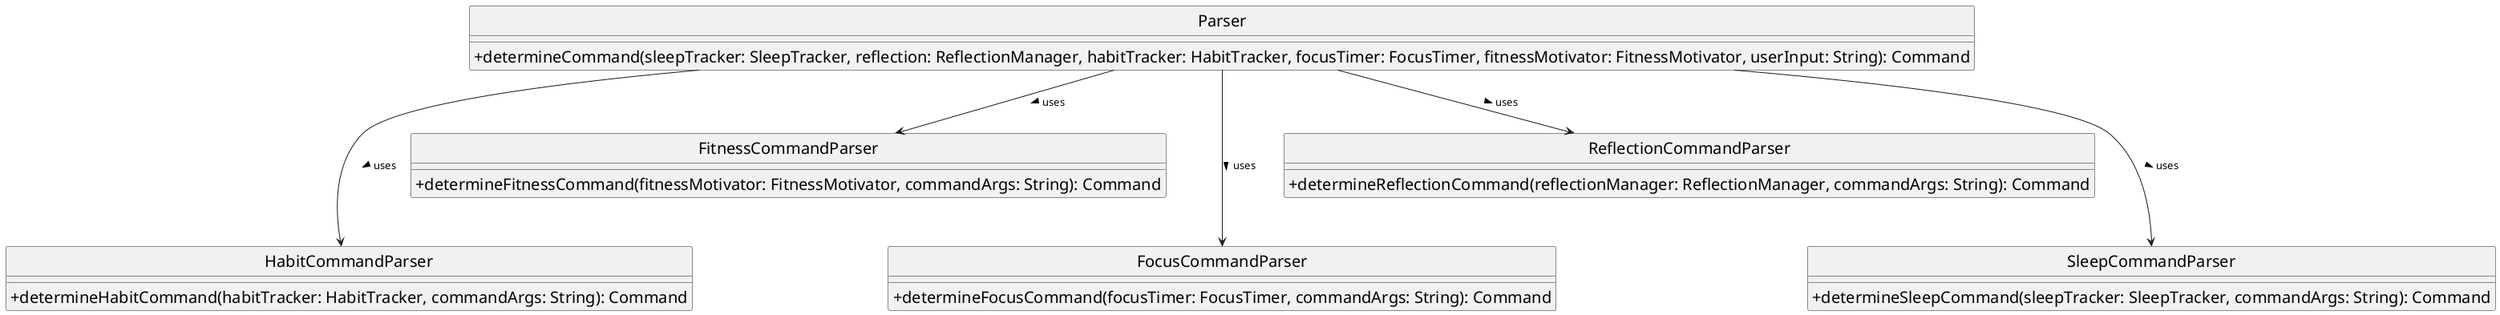 

@startuml

skinparam NoteFontSize 20

skinparam class {
    FontSize 20
    AttributeFontSize 20
    MethodFontSize 20
}

skinparam classAttributeIconSize 0
hide circle

class Parser {
    + determineCommand(sleepTracker: SleepTracker, reflection: ReflectionManager, habitTracker: HabitTracker, focusTimer: FocusTimer, fitnessMotivator: FitnessMotivator, userInput: String): Command
}

class HabitCommandParser {
    + determineHabitCommand(habitTracker: HabitTracker, commandArgs: String): Command
}

class FitnessCommandParser {
    + determineFitnessCommand(fitnessMotivator: FitnessMotivator, commandArgs: String): Command
}

class FocusCommandParser {
    + determineFocusCommand(focusTimer: FocusTimer, commandArgs: String): Command
}

class ReflectionCommandParser {
    + determineReflectionCommand(reflectionManager: ReflectionManager, commandArgs: String): Command
}

class SleepCommandParser {
    + determineSleepCommand(sleepTracker: SleepTracker, commandArgs: String): Command
}



Parser ---> HabitCommandParser : uses >
Parser --> FitnessCommandParser : uses >
Parser ---> FocusCommandParser : uses >
Parser --> ReflectionCommandParser : uses >
Parser ---> SleepCommandParser : uses >



@enduml
